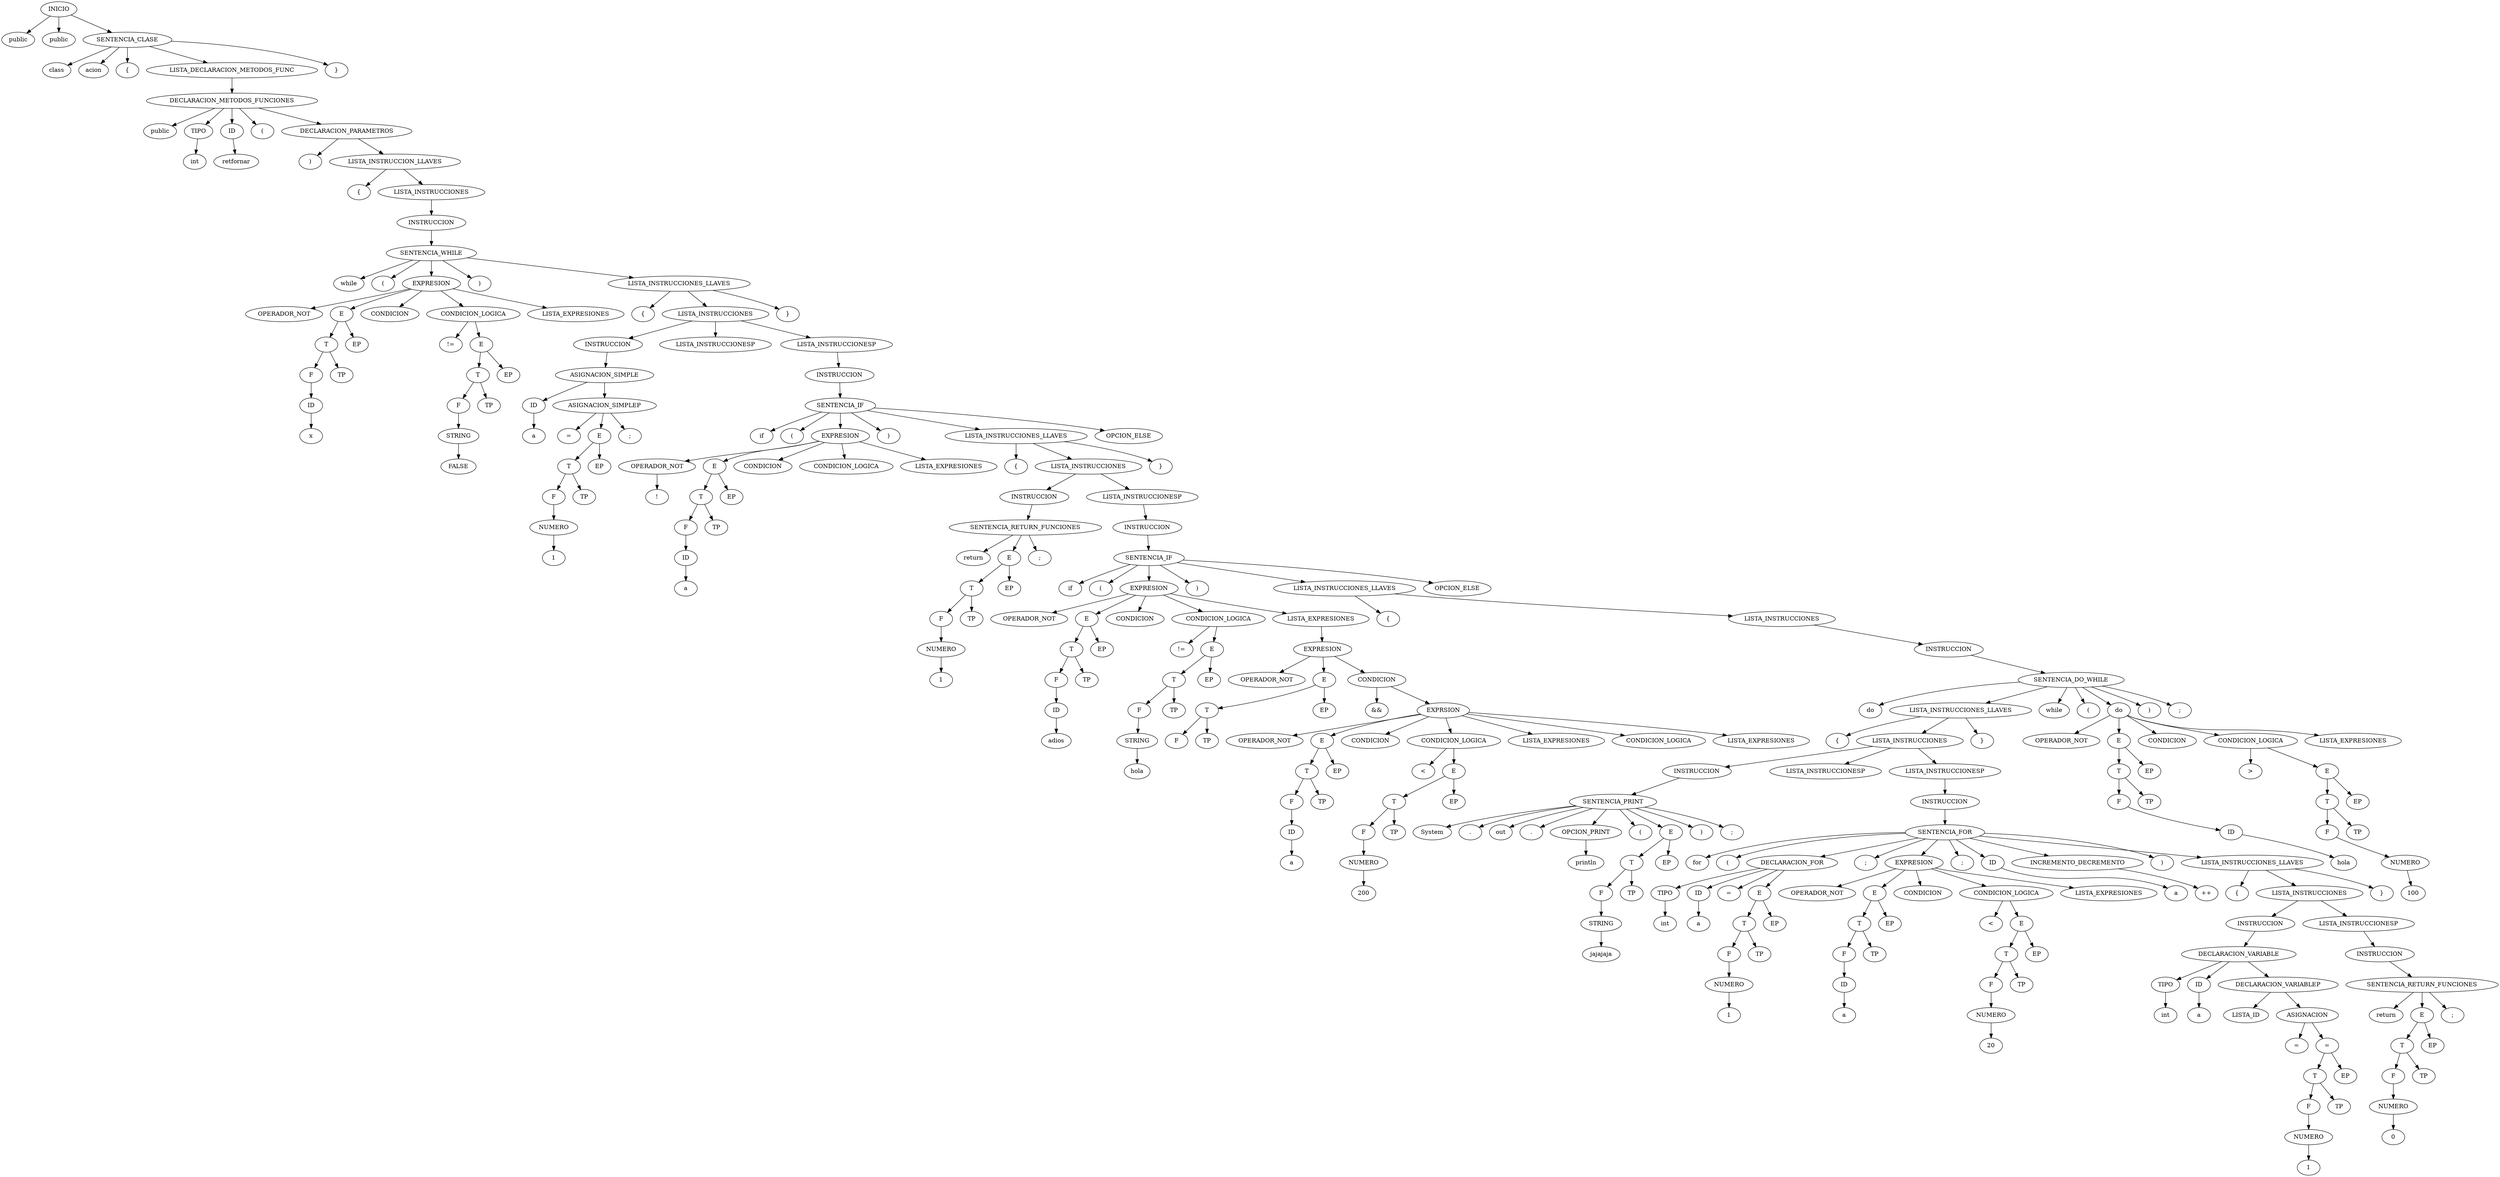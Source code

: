 digraph G {
n0[label="INICIO"];
n1[label="public"];
n0 -> n1;
n2[label="public"];
n3[label="SENTENCIA_CLASE"];
n0->n2;
n0->n3;
n4[label="class"];
n3-> n4;
n5[label="acion"];
n3->n5;
n6[label="{"];
n3->n6;
n7[label="LISTA_DECLARACION_METODOS_FUNC"];
n3->n7;
n8[label="DECLARACION_METODOS_FUNCIONES"];
n7->n8;
n9[label="public"];
n8->n9;
n10[label="TIPO"];
n8->n10;
n11[label="int"];
n10->n11;
n12[label="ID"];
n8->n12;
n13[label="retfornar"];
n12->n13;
n14[label="("];
n8->n14;
n15[label="DECLARACION_PARAMETROS"];
n8->n15;
n16[label=")"];
n15->n16;
n17[label="LISTA_INSTRUCCION_LLAVES"];
n15->n17;
n18[label="{"];
n17->n18;
n19[label="LISTA_INSTRUCCIONES"];
n17->n19;
n20[label="INSTRUCCION"];
n19->n20;
n21[label="SENTENCIA_WHILE"];
n20->n21;
n22[label="while"];
n21->n22;
n23[label="("];
n21->n23;
n24[label="EXPRESION"];
n21->n24;
n25[label="OPERADOR_NOT"];
n24->n25;
n26[label="E"];
n24->n26;
n27[label="T"];
n26->n27;
n28[label="F"];
n27->n28;
n29[label="ID"];
n28->n29;
n30[label="x"];
n29->n30;
n31[label="TP"];
n27->n31;
n32[label="EP"];
n26->n32;
n33[label="CONDICION"];
n24->n33;
n34[label="CONDICION_LOGICA"];
n24->n34;
n35[label="!="];
n34->n35;
n36[label="E"];
n34->n36;
n37[label="T"];
n36->n37;
n38[label="F"];
n37->n38;
n39[label="STRING"];
n38->n39;
n40[label="FALSE"];
n39->n40;
n41[label="TP"];
n37->n41;
n42[label="EP"];
n36->n42;
n43[label="LISTA_EXPRESIONES"];
n24->n43;
n44[label=")"];
n21->n44;
n45[label="LISTA_INSTRUCCIONES_LLAVES"];
n21->n45;
n46[label="{"];
n45->n46;
n47[label="LISTA_INSTRUCCIONES"];
n45->n47;
n48[label="INSTRUCCION"];
n47->n48;
n49[label="ASIGNACION_SIMPLE"];
n48->n49;
n50[label="ID"];
n49->n50;
n51[label="a"];
n50->n51;
n52[label="ASIGNACION_SIMPLEP"];
n49->n52;
n53[label="="];
n52->n53;
n54[label="E"];
n52->n54;
n55[label="T"];
n54->n55;
n56[label="F"];
n55->n56;
n57[label="NUMERO"];
n56->n57;
n58[label="1"];
n57->n58;
n59[label="TP"];
n55->n59;
n60[label="EP"];
n54->n60;
n61[label=";"];
n52->n61;
n62[label="LISTA_INSTRUCCIONESP"];
n47->n62;
n63[label="}"];
n45->n63;
n64[label="LISTA_INSTRUCCIONESP"];
n47->n64;
n65[label="INSTRUCCION"];
n64->n65;
n66[label="SENTENCIA_IF"];
n65->n66;
n67[label="if"];
n66->n67;
n68[label="("];
n66->n68;
n69[label="EXPRESION"];
n66->n69;
n70[label="OPERADOR_NOT"];
n69->n70;
n71[label="!"];
n70->n71;
n72[label="E"];
n69->n72;
n73[label="T"];
n72->n73;
n74[label="F"];
n73->n74;
n75[label="ID"];
n74->n75;
n76[label="a"];
n75->n76;
n77[label="TP"];
n73->n77;
n78[label="EP"];
n72->n78;
n79[label="CONDICION"];
n69->n79;
n80[label="CONDICION_LOGICA"];
n69->n80;
n81[label="LISTA_EXPRESIONES"];
n69->n81;
n82[label=")"];
n66->n82;
n83[label="LISTA_INSTRUCCIONES_LLAVES"];
n66->n83;
n84[label="{"];
n83->n84;
n85[label="LISTA_INSTRUCCIONES"];
n83->n85;
n86[label="INSTRUCCION"];
n85->n86;
n87[label="SENTENCIA_RETURN_FUNCIONES"];
n86->n87;
n88[label="return"];
n87->n88;
n89[label="E"];
n87->n89;
n90[label="T"];
n89->n90;
n91[label="F"];
n90->n91;
n92[label="NUMERO"];
n91->n92;
n93[label="1"];
n92->n93;
n94[label="TP"];
n90->n94;
n95[label="EP"];
n89->n95;
n96[label=";"];
n87->n96;
n97[label="LISTA_INSTRUCCIONESP"];
n85->n97;
n98[label="}"];
n83->n98;
n99[label="OPCION_ELSE"];
n66->n99;
n100[label="INSTRUCCION"];
n97->n100;
n101[label="SENTENCIA_IF"];
n100->n101;
n102[label="if"];
n101->n102;
n103[label="("];
n101->n103;
n104[label="EXPRESION"];
n101->n104;
n105[label="OPERADOR_NOT"];
n104->n105;
n106[label="E"];
n104->n106;
n107[label="T"];
n106->n107;
n108[label="F"];
n107->n108;
n109[label="ID"];
n108->n109;
n110[label="adios"];
n109->n110;
n111[label="TP"];
n107->n111;
n112[label="EP"];
n106->n112;
n113[label="CONDICION"];
n104->n113;
n114[label="CONDICION_LOGICA"];
n104->n114;
n115[label="!="];
n114->n115;
n116[label="E"];
n114->n116;
n117[label="T"];
n116->n117;
n118[label="F"];
n117->n118;
n119[label="STRING"];
n118->n119;
n120[label="hola"];
n119->n120;
n121[label="TP"];
n117->n121;
n122[label="EP"];
n116->n122;
n123[label="LISTA_EXPRESIONES"];
n104->n123;
n124[label="EXPRESION"];
n123->n124;
n125[label="OPERADOR_NOT"];
n124->n125;
n126[label="E"];
n124->n126;
n127[label="T"];
n126->n127;
n128[label="F"];
n127->n128;
n129[label="TP"];
n127->n129;
n130[label="EP"];
n126->n130;
n131[label="CONDICION"];
n124->n131;
n132[label="&&"];
n131->n132;
n133[label="EXPRSION"];
n131->n133;
n134[label="OPERADOR_NOT"];
n133->n134;
n135[label="E"];
n133->n135;
n136[label="T"];
n135->n136;
n137[label="F"];
n136->n137;
n138[label="ID"];
n137->n138;
n139[label="a"];
n138->n139;
n140[label="TP"];
n136->n140;
n141[label="EP"];
n135->n141;
n142[label="CONDICION"];
n133->n142;
n143[label="CONDICION_LOGICA"];
n133->n143;
n144[label="<"];
n143->n144;
n145[label="E"];
n143->n145;
n146[label="T"];
n145->n146;
n147[label="F"];
n146->n147;
n148[label="NUMERO"];
n147->n148;
n149[label="200"];
n148->n149;
n150[label="TP"];
n146->n150;
n151[label="EP"];
n145->n151;
n152[label="LISTA_EXPRESIONES"];
n133->n152;
n153[label="CONDICION_LOGICA"];
n133->n153;
n154[label="LISTA_EXPRESIONES"];
n133->n154;
n155[label=")"];
n101->n155;
n156[label="LISTA_INSTRUCCIONES_LLAVES"];
n101->n156;
n157[label="{"];
n156->n157;
n158[label="LISTA_INSTRUCCIONES"];
n156->n158;
n159[label="INSTRUCCION"];
n158->n159;
n160[label="SENTENCIA_DO_WHILE"];
n159->n160;
n161[label="do"];
n160->n161;
n162[label="LISTA_INSTRUCCIONES_LLAVES"];
n160->n162;
n163[label="{"];
n162->n163;
n164[label="LISTA_INSTRUCCIONES"];
n162->n164;
n165[label="INSTRUCCION"];
n164->n165;
n166[label="SENTENCIA_PRINT"];
n165->n166;
n167[label="System"];
n166->n167;
n168[label="."];
n166->n168;
n169[label="out"];
n166->n169;
n170[label="."];
n166->n170;
n171[label="OPCION_PRINT"];
n166->n171;
n172[label="println"];
n171->n172;
n173[label="("];
n166->n173;
n174[label="E"];
n166->n174;
n175[label="T"];
n174->n175;
n176[label="F"];
n175->n176;
n177[label="STRING"];
n176->n177;
n178[label="jajajaja"];
n177->n178;
n179[label="TP"];
n175->n179;
n180[label="EP"];
n174->n180;
n181[label=")"];
n166->n181;
n182[label=";"];
n166->n182;
n183[label="LISTA_INSTRUCCIONESP"];
n164->n183;
n184[label="}"];
n162->n184;
n185[label="while"];
n160->n185;
n186[label="("];
n160->n186;
n187[label="do"];
n160->n187;
n188[label="OPERADOR_NOT"];
n187->n188;
n189[label="E"];
n187->n189;
n190[label="T"];
n189->n190;
n191[label="F"];
n190->n191;
n192[label="ID"];
n191->n192;
n193[label="hola"];
n192->n193;
n194[label="TP"];
n190->n194;
n195[label="EP"];
n189->n195;
n196[label="CONDICION"];
n187->n196;
n197[label="CONDICION_LOGICA"];
n187->n197;
n198[label=">"];
n197->n198;
n199[label="E"];
n197->n199;
n200[label="T"];
n199->n200;
n201[label="F"];
n200->n201;
n202[label="NUMERO"];
n201->n202;
n203[label="100"];
n202->n203;
n204[label="TP"];
n200->n204;
n205[label="EP"];
n199->n205;
n206[label="LISTA_EXPRESIONES"];
n187->n206;
n207[label=")"];
n160->n207;
n208[label=";"];
n160->n208;
n209[label="LISTA_INSTRUCCIONESP"];
n164->n209;
n211[label="OPCION_ELSE"];
n101->n211;
n212[label="INSTRUCCION"];
n209->n212;
n213[label="SENTENCIA_FOR"];
n212->n213;
n214[label="for"];
n213->n214;
n215[label="("];
n213->n215;
n216[label="DECLARACION_FOR"];
n213->n216;
n217[label="TIPO"];
n216->n217;
n218[label="int"];
n217->n218;
n219[label="ID"];
n216->n219;
n220[label="a"];
n219->n220;
n221[label="="];
n216->n221;
n222[label="E"];
n216->n222;
n223[label="T"];
n222->n223;
n224[label="F"];
n223->n224;
n225[label="NUMERO"];
n224->n225;
n226[label="1"];
n225->n226;
n227[label="TP"];
n223->n227;
n228[label="EP"];
n222->n228;
n229[label=";"];
n213->n229;
n230[label="EXPRESION"];
n213->n230;
n231[label="OPERADOR_NOT"];
n230->n231;
n232[label="E"];
n230->n232;
n233[label="T"];
n232->n233;
n234[label="F"];
n233->n234;
n235[label="ID"];
n234->n235;
n236[label="a"];
n235->n236;
n237[label="TP"];
n233->n237;
n238[label="EP"];
n232->n238;
n239[label="CONDICION"];
n230->n239;
n240[label="CONDICION_LOGICA"];
n230->n240;
n241[label="<"];
n240->n241;
n242[label="E"];
n240->n242;
n243[label="T"];
n242->n243;
n244[label="F"];
n243->n244;
n245[label="NUMERO"];
n244->n245;
n246[label="20"];
n245->n246;
n247[label="TP"];
n243->n247;
n248[label="EP"];
n242->n248;
n249[label="LISTA_EXPRESIONES"];
n230->n249;
n250[label=";"];
n213->n250;
n251[label="ID"];
n213->n251;
n252[label="a"];
n251->n252;
n253[label="INCREMENTO_DECREMENTO"];
n213->n253;
n254[label="++"];
n253->n254;
n255[label=")"];
n213->n255;
n256[label="LISTA_INSTRUCCIONES_LLAVES"];
n213->n256;
n257[label="{"];
n256->n257;
n258[label="LISTA_INSTRUCCIONES"];
n256->n258;
n259[label="INSTRUCCION"];
n258->n259;
n260[label="DECLARACION_VARIABLE"];
n259->n260;
n261[label="TIPO"];
n260->n261;
n262[label="int"];
n261->n262;
n263[label="ID"];
n260->n263;
n264[label="a"];
n263->n264;
n265[label="DECLARACION_VARIABLEP"];
n260->n265;
n266[label="LISTA_ID"];
n265->n266;
n267[label="ASIGNACION"];
n265->n267;
n268[label="="];
n267->n268;
n269[label="="];
n267->n269;
n270[label="T"];
n269->n270;
n271[label="F"];
n270->n271;
n272[label="NUMERO"];
n271->n272;
n273[label="1"];
n272->n273;
n274[label="TP"];
n270->n274;
n275[label="EP"];
n269->n275;
n276[label="LISTA_INSTRUCCIONESP"];
n258->n276;
n277[label="}"];
n256->n277;
n278[label="INSTRUCCION"];
n276->n278;
n279[label="SENTENCIA_RETURN_FUNCIONES"];
n278->n279;
n280[label="return"];
n279->n280;
n281[label="E"];
n279->n281;
n282[label="T"];
n281->n282;
n283[label="F"];
n282->n283;
n284[label="NUMERO"];
n283->n284;
n285[label="0"];
n284->n285;
n286[label="TP"];
n282->n286;
n287[label="EP"];
n281->n287;
n288[label=";"];
n279->n288;
n290[label="}"];
n3->n290;
}
